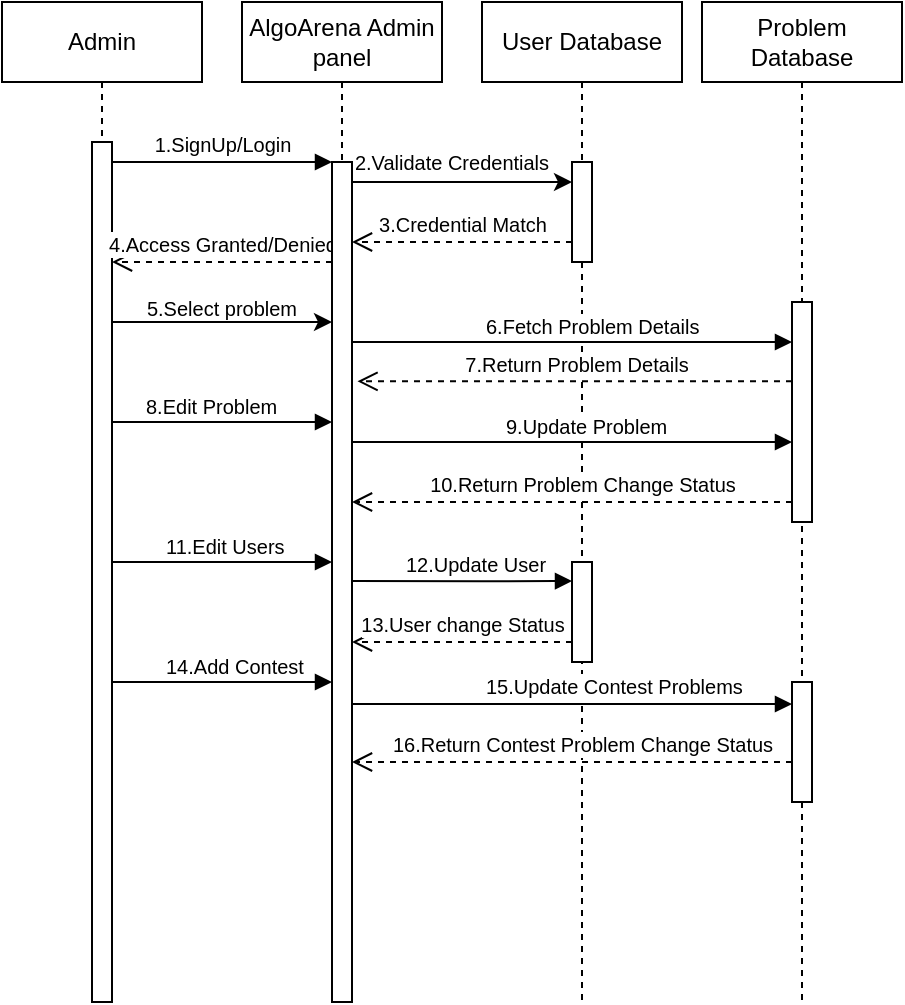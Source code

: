 <mxfile version="24.8.6">
  <diagram name="Page-1" id="kGvqnynGCjvUv14qxO1u">
    <mxGraphModel dx="984" dy="624" grid="1" gridSize="10" guides="1" tooltips="1" connect="1" arrows="1" fold="1" page="1" pageScale="1" pageWidth="827" pageHeight="1169" math="0" shadow="0">
      <root>
        <mxCell id="0" />
        <mxCell id="1" parent="0" />
        <mxCell id="berJ1KTAs3N0Fkan3_WC-1" value="Admin" style="shape=umlLifeline;perimeter=lifelinePerimeter;whiteSpace=wrap;html=1;container=0;dropTarget=0;collapsible=0;recursiveResize=0;outlineConnect=0;portConstraint=eastwest;newEdgeStyle={&quot;edgeStyle&quot;:&quot;elbowEdgeStyle&quot;,&quot;elbow&quot;:&quot;vertical&quot;,&quot;curved&quot;:0,&quot;rounded&quot;:0};" parent="1" vertex="1">
          <mxGeometry x="40" y="40" width="100" height="500" as="geometry" />
        </mxCell>
        <mxCell id="berJ1KTAs3N0Fkan3_WC-2" value="" style="html=1;points=[];perimeter=orthogonalPerimeter;outlineConnect=0;targetShapes=umlLifeline;portConstraint=eastwest;newEdgeStyle={&quot;edgeStyle&quot;:&quot;elbowEdgeStyle&quot;,&quot;elbow&quot;:&quot;vertical&quot;,&quot;curved&quot;:0,&quot;rounded&quot;:0};" parent="berJ1KTAs3N0Fkan3_WC-1" vertex="1">
          <mxGeometry x="45" y="70" width="10" height="430" as="geometry" />
        </mxCell>
        <mxCell id="berJ1KTAs3N0Fkan3_WC-3" value="AlgoArena Admin panel" style="shape=umlLifeline;perimeter=lifelinePerimeter;whiteSpace=wrap;html=1;container=0;dropTarget=0;collapsible=0;recursiveResize=0;outlineConnect=0;portConstraint=eastwest;newEdgeStyle={&quot;edgeStyle&quot;:&quot;elbowEdgeStyle&quot;,&quot;elbow&quot;:&quot;vertical&quot;,&quot;curved&quot;:0,&quot;rounded&quot;:0};" parent="1" vertex="1">
          <mxGeometry x="160" y="40" width="100" height="500" as="geometry" />
        </mxCell>
        <mxCell id="berJ1KTAs3N0Fkan3_WC-4" value="&lt;font style=&quot;font-size: 10px;&quot;&gt;1.SignUp/Login&lt;/font&gt;" style="html=1;verticalAlign=bottom;endArrow=block;edgeStyle=elbowEdgeStyle;elbow=vertical;curved=0;rounded=0;" parent="1" source="berJ1KTAs3N0Fkan3_WC-2" target="berJ1KTAs3N0Fkan3_WC-38" edge="1">
          <mxGeometry x="-0.008" relative="1" as="geometry">
            <mxPoint x="195" y="130" as="sourcePoint" />
            <Array as="points">
              <mxPoint x="180" y="120" />
            </Array>
            <mxPoint as="offset" />
          </mxGeometry>
        </mxCell>
        <mxCell id="berJ1KTAs3N0Fkan3_WC-5" value="&lt;font style=&quot;font-size: 10px;&quot;&gt;4.Access Granted/Denied&lt;/font&gt;" style="html=1;verticalAlign=bottom;endArrow=open;dashed=1;endSize=8;edgeStyle=elbowEdgeStyle;elbow=vertical;curved=0;rounded=0;" parent="1" edge="1">
          <mxGeometry relative="1" as="geometry">
            <mxPoint x="95" y="170" as="targetPoint" />
            <Array as="points">
              <mxPoint x="190" y="170" />
            </Array>
            <mxPoint x="205" y="170" as="sourcePoint" />
            <mxPoint as="offset" />
          </mxGeometry>
        </mxCell>
        <mxCell id="berJ1KTAs3N0Fkan3_WC-6" value="User Database" style="shape=umlLifeline;perimeter=lifelinePerimeter;whiteSpace=wrap;html=1;container=0;dropTarget=0;collapsible=0;recursiveResize=0;outlineConnect=0;portConstraint=eastwest;newEdgeStyle={&quot;edgeStyle&quot;:&quot;elbowEdgeStyle&quot;,&quot;elbow&quot;:&quot;vertical&quot;,&quot;curved&quot;:0,&quot;rounded&quot;:0};" parent="1" vertex="1">
          <mxGeometry x="280" y="40" width="100" height="500" as="geometry" />
        </mxCell>
        <mxCell id="berJ1KTAs3N0Fkan3_WC-7" value="" style="html=1;points=[];perimeter=orthogonalPerimeter;outlineConnect=0;targetShapes=umlLifeline;portConstraint=eastwest;newEdgeStyle={&quot;edgeStyle&quot;:&quot;elbowEdgeStyle&quot;,&quot;elbow&quot;:&quot;vertical&quot;,&quot;curved&quot;:0,&quot;rounded&quot;:0};" parent="berJ1KTAs3N0Fkan3_WC-6" vertex="1">
          <mxGeometry x="45" y="80" width="10" height="50" as="geometry" />
        </mxCell>
        <mxCell id="berJ1KTAs3N0Fkan3_WC-48" value="" style="html=1;points=[];perimeter=orthogonalPerimeter;outlineConnect=0;targetShapes=umlLifeline;portConstraint=eastwest;newEdgeStyle={&quot;edgeStyle&quot;:&quot;elbowEdgeStyle&quot;,&quot;elbow&quot;:&quot;vertical&quot;,&quot;curved&quot;:0,&quot;rounded&quot;:0};" parent="berJ1KTAs3N0Fkan3_WC-6" vertex="1">
          <mxGeometry x="45" y="280" width="10" height="50" as="geometry" />
        </mxCell>
        <mxCell id="berJ1KTAs3N0Fkan3_WC-9" value="Problem Database" style="shape=umlLifeline;perimeter=lifelinePerimeter;whiteSpace=wrap;html=1;container=0;dropTarget=0;collapsible=0;recursiveResize=0;outlineConnect=0;portConstraint=eastwest;newEdgeStyle={&quot;edgeStyle&quot;:&quot;elbowEdgeStyle&quot;,&quot;elbow&quot;:&quot;vertical&quot;,&quot;curved&quot;:0,&quot;rounded&quot;:0};" parent="1" vertex="1">
          <mxGeometry x="390" y="40" width="100" height="500" as="geometry" />
        </mxCell>
        <mxCell id="berJ1KTAs3N0Fkan3_WC-10" value="" style="html=1;points=[];perimeter=orthogonalPerimeter;outlineConnect=0;targetShapes=umlLifeline;portConstraint=eastwest;newEdgeStyle={&quot;edgeStyle&quot;:&quot;elbowEdgeStyle&quot;,&quot;elbow&quot;:&quot;vertical&quot;,&quot;curved&quot;:0,&quot;rounded&quot;:0};" parent="berJ1KTAs3N0Fkan3_WC-9" vertex="1">
          <mxGeometry x="45" y="150" width="10" height="110" as="geometry" />
        </mxCell>
        <mxCell id="berJ1KTAs3N0Fkan3_WC-51" value="" style="html=1;points=[];perimeter=orthogonalPerimeter;outlineConnect=0;targetShapes=umlLifeline;portConstraint=eastwest;newEdgeStyle={&quot;edgeStyle&quot;:&quot;elbowEdgeStyle&quot;,&quot;elbow&quot;:&quot;vertical&quot;,&quot;curved&quot;:0,&quot;rounded&quot;:0};" parent="berJ1KTAs3N0Fkan3_WC-9" vertex="1">
          <mxGeometry x="45" y="340" width="10" height="60" as="geometry" />
        </mxCell>
        <mxCell id="berJ1KTAs3N0Fkan3_WC-13" value="" style="endArrow=classic;html=1;rounded=0;" parent="1" source="berJ1KTAs3N0Fkan3_WC-38" target="berJ1KTAs3N0Fkan3_WC-7" edge="1">
          <mxGeometry width="50" height="50" relative="1" as="geometry">
            <mxPoint x="220" y="130" as="sourcePoint" />
            <mxPoint x="450" y="210" as="targetPoint" />
            <Array as="points">
              <mxPoint x="270" y="130" />
            </Array>
          </mxGeometry>
        </mxCell>
        <mxCell id="berJ1KTAs3N0Fkan3_WC-14" value="&lt;font style=&quot;font-size: 10px;&quot;&gt;2.Validate Credentials&lt;/font&gt;" style="text;html=1;align=center;verticalAlign=middle;whiteSpace=wrap;rounded=0;" parent="1" vertex="1">
          <mxGeometry x="210" y="110" width="110" height="20" as="geometry" />
        </mxCell>
        <mxCell id="berJ1KTAs3N0Fkan3_WC-15" value="&lt;font style=&quot;font-size: 10px;&quot;&gt;3.Credential Match&lt;/font&gt;" style="html=1;verticalAlign=bottom;endArrow=open;dashed=1;endSize=8;curved=0;rounded=0;" parent="1" source="berJ1KTAs3N0Fkan3_WC-7" target="berJ1KTAs3N0Fkan3_WC-38" edge="1">
          <mxGeometry x="-0.0" relative="1" as="geometry">
            <mxPoint x="320" y="160" as="sourcePoint" />
            <mxPoint x="220" y="160" as="targetPoint" />
            <Array as="points">
              <mxPoint x="270" y="160" />
            </Array>
            <mxPoint as="offset" />
          </mxGeometry>
        </mxCell>
        <mxCell id="berJ1KTAs3N0Fkan3_WC-16" value="" style="endArrow=classic;html=1;rounded=0;" parent="1" source="berJ1KTAs3N0Fkan3_WC-2" target="berJ1KTAs3N0Fkan3_WC-38" edge="1">
          <mxGeometry width="50" height="50" relative="1" as="geometry">
            <mxPoint x="100" y="200" as="sourcePoint" />
            <mxPoint x="200" y="200" as="targetPoint" />
            <Array as="points">
              <mxPoint x="150" y="200" />
            </Array>
          </mxGeometry>
        </mxCell>
        <mxCell id="berJ1KTAs3N0Fkan3_WC-17" value="&lt;span style=&quot;font-size: 10px;&quot;&gt;5.Select problem&lt;/span&gt;" style="text;html=1;align=center;verticalAlign=middle;whiteSpace=wrap;rounded=0;" parent="1" vertex="1">
          <mxGeometry x="110" y="187.5" width="80" height="10" as="geometry" />
        </mxCell>
        <mxCell id="berJ1KTAs3N0Fkan3_WC-18" value="&lt;font style=&quot;font-size: 10px;&quot;&gt;7.Return Problem Details&lt;/font&gt;" style="html=1;verticalAlign=bottom;endArrow=open;dashed=1;endSize=8;curved=0;rounded=0;" parent="1" source="berJ1KTAs3N0Fkan3_WC-10" edge="1">
          <mxGeometry relative="1" as="geometry">
            <mxPoint x="430" y="230" as="sourcePoint" />
            <mxPoint x="217.75" y="229.64" as="targetPoint" />
          </mxGeometry>
        </mxCell>
        <mxCell id="berJ1KTAs3N0Fkan3_WC-19" value="" style="endArrow=block;endFill=1;html=1;edgeStyle=orthogonalEdgeStyle;align=left;verticalAlign=top;rounded=0;" parent="1" source="berJ1KTAs3N0Fkan3_WC-38" target="berJ1KTAs3N0Fkan3_WC-10" edge="1">
          <mxGeometry x="-0.938" y="-60" relative="1" as="geometry">
            <mxPoint x="220" y="210.003" as="sourcePoint" />
            <mxPoint x="430" y="210" as="targetPoint" />
            <Array as="points">
              <mxPoint x="330" y="210" />
              <mxPoint x="330" y="210" />
            </Array>
            <mxPoint as="offset" />
          </mxGeometry>
        </mxCell>
        <mxCell id="berJ1KTAs3N0Fkan3_WC-20" value="&lt;font style=&quot;font-size: 10px;&quot;&gt;6.Fetch Problem Details&lt;/font&gt;" style="edgeLabel;resizable=0;html=1;align=left;verticalAlign=bottom;" parent="berJ1KTAs3N0Fkan3_WC-19" connectable="0" vertex="1">
          <mxGeometry x="-1" relative="1" as="geometry">
            <mxPoint x="65" as="offset" />
          </mxGeometry>
        </mxCell>
        <mxCell id="berJ1KTAs3N0Fkan3_WC-23" value="" style="endArrow=block;endFill=1;html=1;edgeStyle=orthogonalEdgeStyle;align=left;verticalAlign=top;rounded=0;" parent="1" source="berJ1KTAs3N0Fkan3_WC-2" target="berJ1KTAs3N0Fkan3_WC-38" edge="1">
          <mxGeometry x="-1" relative="1" as="geometry">
            <mxPoint x="100" y="250.0" as="sourcePoint" />
            <mxPoint x="210" y="251" as="targetPoint" />
            <Array as="points">
              <mxPoint x="150" y="250" />
              <mxPoint x="150" y="250" />
            </Array>
          </mxGeometry>
        </mxCell>
        <mxCell id="berJ1KTAs3N0Fkan3_WC-24" value="&lt;span style=&quot;font-size: 10px;&quot;&gt;8.Edit Problem&lt;/span&gt;" style="edgeLabel;resizable=0;html=1;align=left;verticalAlign=bottom;" parent="berJ1KTAs3N0Fkan3_WC-23" connectable="0" vertex="1">
          <mxGeometry x="-1" relative="1" as="geometry">
            <mxPoint x="15" as="offset" />
          </mxGeometry>
        </mxCell>
        <mxCell id="berJ1KTAs3N0Fkan3_WC-25" value="" style="endArrow=block;endFill=1;html=1;edgeStyle=orthogonalEdgeStyle;align=left;verticalAlign=top;rounded=0;" parent="1" source="berJ1KTAs3N0Fkan3_WC-38" target="berJ1KTAs3N0Fkan3_WC-10" edge="1">
          <mxGeometry x="-1" relative="1" as="geometry">
            <mxPoint x="220" y="260" as="sourcePoint" />
            <mxPoint x="410" y="260" as="targetPoint" />
            <Array as="points">
              <mxPoint x="350" y="260" />
              <mxPoint x="350" y="260" />
            </Array>
          </mxGeometry>
        </mxCell>
        <mxCell id="berJ1KTAs3N0Fkan3_WC-26" value="&lt;span style=&quot;font-size: 10px;&quot;&gt;9.Update Problem&lt;/span&gt;" style="edgeLabel;resizable=0;html=1;align=left;verticalAlign=bottom;" parent="berJ1KTAs3N0Fkan3_WC-25" connectable="0" vertex="1">
          <mxGeometry x="-1" relative="1" as="geometry">
            <mxPoint x="75" as="offset" />
          </mxGeometry>
        </mxCell>
        <mxCell id="berJ1KTAs3N0Fkan3_WC-27" value="&lt;span style=&quot;font-size: 10px;&quot;&gt;10.Return Problem Change Status&lt;/span&gt;" style="html=1;verticalAlign=bottom;endArrow=open;dashed=1;endSize=8;curved=0;rounded=0;" parent="1" source="berJ1KTAs3N0Fkan3_WC-10" target="berJ1KTAs3N0Fkan3_WC-38" edge="1">
          <mxGeometry x="-0.045" relative="1" as="geometry">
            <mxPoint x="435" y="300" as="sourcePoint" />
            <mxPoint x="380" y="290" as="targetPoint" />
            <Array as="points">
              <mxPoint x="400" y="290" />
              <mxPoint x="390" y="290" />
              <mxPoint x="380" y="290" />
            </Array>
            <mxPoint as="offset" />
          </mxGeometry>
        </mxCell>
        <mxCell id="berJ1KTAs3N0Fkan3_WC-28" value="" style="endArrow=block;endFill=1;html=1;edgeStyle=orthogonalEdgeStyle;align=left;verticalAlign=top;rounded=0;" parent="1" source="berJ1KTAs3N0Fkan3_WC-2" target="berJ1KTAs3N0Fkan3_WC-38" edge="1">
          <mxGeometry x="-1" relative="1" as="geometry">
            <mxPoint x="100" y="310" as="sourcePoint" />
            <mxPoint x="200" y="310" as="targetPoint" />
            <Array as="points">
              <mxPoint x="110" y="320" />
              <mxPoint x="110" y="320" />
            </Array>
          </mxGeometry>
        </mxCell>
        <mxCell id="berJ1KTAs3N0Fkan3_WC-29" value="&lt;span style=&quot;font-size: 10px;&quot;&gt;11.Edit Users&lt;/span&gt;" style="edgeLabel;resizable=0;html=1;align=left;verticalAlign=bottom;" parent="berJ1KTAs3N0Fkan3_WC-28" connectable="0" vertex="1">
          <mxGeometry x="-1" relative="1" as="geometry">
            <mxPoint x="25" as="offset" />
          </mxGeometry>
        </mxCell>
        <mxCell id="berJ1KTAs3N0Fkan3_WC-38" value="" style="html=1;points=[];perimeter=orthogonalPerimeter;outlineConnect=0;targetShapes=umlLifeline;portConstraint=eastwest;newEdgeStyle={&quot;edgeStyle&quot;:&quot;elbowEdgeStyle&quot;,&quot;elbow&quot;:&quot;vertical&quot;,&quot;curved&quot;:0,&quot;rounded&quot;:0};" parent="1" vertex="1">
          <mxGeometry x="205" y="120" width="10" height="420" as="geometry" />
        </mxCell>
        <mxCell id="berJ1KTAs3N0Fkan3_WC-39" value="" style="endArrow=block;endFill=1;html=1;edgeStyle=orthogonalEdgeStyle;align=left;verticalAlign=top;rounded=0;" parent="1" edge="1">
          <mxGeometry x="-1" relative="1" as="geometry">
            <mxPoint x="215.0" y="329.55" as="sourcePoint" />
            <mxPoint x="325" y="329.55" as="targetPoint" />
            <Array as="points">
              <mxPoint x="280" y="329.55" />
              <mxPoint x="280" y="329.55" />
            </Array>
          </mxGeometry>
        </mxCell>
        <mxCell id="berJ1KTAs3N0Fkan3_WC-40" value="&lt;span style=&quot;font-size: 10px;&quot;&gt;12.Update User&lt;/span&gt;" style="edgeLabel;resizable=0;html=1;align=left;verticalAlign=bottom;" parent="berJ1KTAs3N0Fkan3_WC-39" connectable="0" vertex="1">
          <mxGeometry x="-1" relative="1" as="geometry">
            <mxPoint x="25" as="offset" />
          </mxGeometry>
        </mxCell>
        <mxCell id="berJ1KTAs3N0Fkan3_WC-45" value="&lt;span style=&quot;font-size: 10px;&quot;&gt;13.User change Status&lt;/span&gt;" style="html=1;verticalAlign=bottom;endArrow=open;dashed=1;endSize=8;curved=0;rounded=0;" parent="1" edge="1">
          <mxGeometry relative="1" as="geometry">
            <mxPoint x="325" y="360" as="sourcePoint" />
            <mxPoint x="215.0" y="360" as="targetPoint" />
            <Array as="points">
              <mxPoint x="290" y="360" />
              <mxPoint x="260" y="360" />
            </Array>
            <mxPoint as="offset" />
          </mxGeometry>
        </mxCell>
        <mxCell id="berJ1KTAs3N0Fkan3_WC-49" value="" style="endArrow=block;endFill=1;html=1;edgeStyle=orthogonalEdgeStyle;align=left;verticalAlign=top;rounded=0;" parent="1" edge="1">
          <mxGeometry x="-1" relative="1" as="geometry">
            <mxPoint x="95" y="380" as="sourcePoint" />
            <mxPoint x="205" y="380" as="targetPoint" />
            <Array as="points">
              <mxPoint x="110" y="380" />
              <mxPoint x="110" y="380" />
            </Array>
          </mxGeometry>
        </mxCell>
        <mxCell id="berJ1KTAs3N0Fkan3_WC-50" value="&lt;span style=&quot;font-size: 10px;&quot;&gt;14.Add Contest&lt;/span&gt;" style="edgeLabel;resizable=0;html=1;align=left;verticalAlign=bottom;" parent="berJ1KTAs3N0Fkan3_WC-49" connectable="0" vertex="1">
          <mxGeometry x="-1" relative="1" as="geometry">
            <mxPoint x="25" as="offset" />
          </mxGeometry>
        </mxCell>
        <mxCell id="berJ1KTAs3N0Fkan3_WC-52" value="" style="endArrow=block;endFill=1;html=1;edgeStyle=orthogonalEdgeStyle;align=left;verticalAlign=top;rounded=0;" parent="1" target="berJ1KTAs3N0Fkan3_WC-51" edge="1">
          <mxGeometry x="-1" relative="1" as="geometry">
            <mxPoint x="215" y="390" as="sourcePoint" />
            <mxPoint x="325" y="390" as="targetPoint" />
            <Array as="points">
              <mxPoint x="215" y="391" />
            </Array>
          </mxGeometry>
        </mxCell>
        <mxCell id="berJ1KTAs3N0Fkan3_WC-53" value="&lt;span style=&quot;font-size: 10px;&quot;&gt;15.Update Contest Problems&lt;/span&gt;" style="edgeLabel;resizable=0;html=1;align=left;verticalAlign=bottom;" parent="berJ1KTAs3N0Fkan3_WC-52" connectable="0" vertex="1">
          <mxGeometry x="-1" relative="1" as="geometry">
            <mxPoint x="65" as="offset" />
          </mxGeometry>
        </mxCell>
        <mxCell id="berJ1KTAs3N0Fkan3_WC-54" value="&lt;span style=&quot;font-size: 10px;&quot;&gt;16.Return Contest Problem Change Status&lt;/span&gt;" style="html=1;verticalAlign=bottom;endArrow=open;dashed=1;endSize=8;curved=0;rounded=0;" parent="1" edge="1">
          <mxGeometry x="-0.045" relative="1" as="geometry">
            <mxPoint x="435" y="420" as="sourcePoint" />
            <mxPoint x="215" y="420" as="targetPoint" />
            <Array as="points">
              <mxPoint x="400" y="420" />
              <mxPoint x="390" y="420" />
              <mxPoint x="380" y="420" />
            </Array>
            <mxPoint as="offset" />
          </mxGeometry>
        </mxCell>
      </root>
    </mxGraphModel>
  </diagram>
</mxfile>
